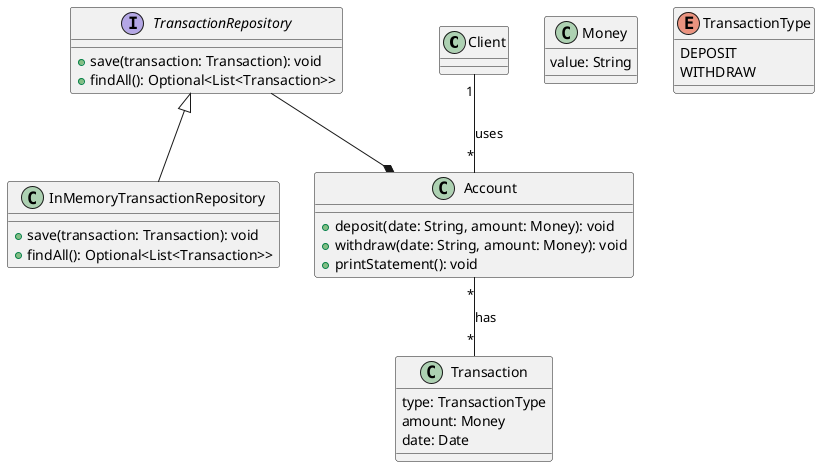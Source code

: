@startuml
'https://plantuml.com/class-diagram

class Client
class Money {
value: String
}

class Account {
+ deposit(date: String, amount: Money): void
+ withdraw(date: String, amount: Money): void
+ printStatement(): void
}

class Transaction {
type: TransactionType
amount: Money
date: Date
}

enum TransactionType {
DEPOSIT
WITHDRAW
}

interface TransactionRepository {
+ save(transaction: Transaction): void
+ findAll(): Optional<List<Transaction>>
}

class InMemoryTransactionRepository {
+ save(transaction: Transaction): void
+ findAll(): Optional<List<Transaction>>
}

Client "1" -- "*" Account : uses
Account "*" -- "*" Transaction: has
Account *--up TransactionRepository

TransactionRepository <|-- InMemoryTransactionRepository

@enduml
